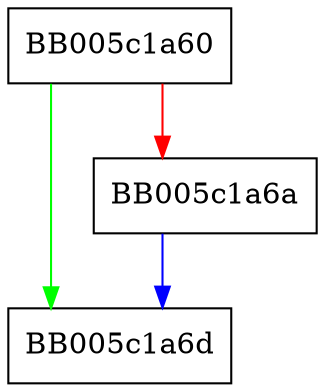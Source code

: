 digraph EVP_CIPHER_CTX_get_block_size {
  node [shape="box"];
  graph [splines=ortho];
  BB005c1a60 -> BB005c1a6d [color="green"];
  BB005c1a60 -> BB005c1a6a [color="red"];
  BB005c1a6a -> BB005c1a6d [color="blue"];
}